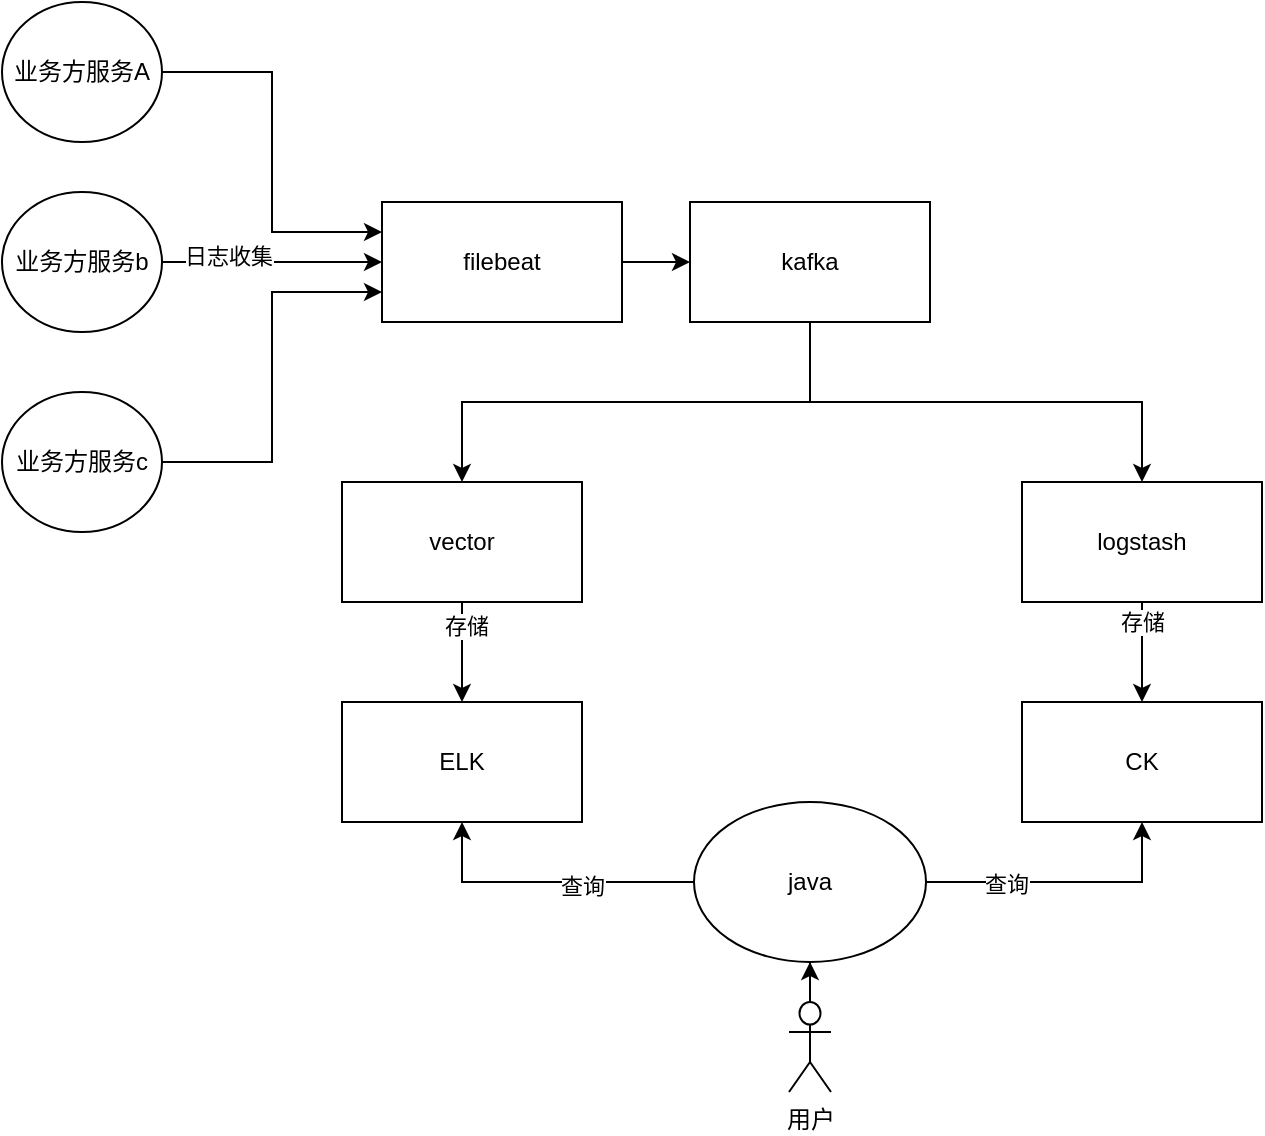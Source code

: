 <mxfile version="24.6.5" type="github">
  <diagram name="第 1 页" id="m4-QasUJky8BugKnO2Gy">
    <mxGraphModel dx="1195" dy="620" grid="1" gridSize="10" guides="1" tooltips="1" connect="1" arrows="1" fold="1" page="1" pageScale="1" pageWidth="827" pageHeight="1169" math="0" shadow="0">
      <root>
        <mxCell id="0" />
        <mxCell id="1" parent="0" />
        <mxCell id="eEPBTu-JkPUP3h48Ilce-1" value="业务方服务A" style="ellipse;whiteSpace=wrap;html=1;" vertex="1" parent="1">
          <mxGeometry x="10" y="40" width="80" height="70" as="geometry" />
        </mxCell>
        <mxCell id="eEPBTu-JkPUP3h48Ilce-6" style="edgeStyle=orthogonalEdgeStyle;rounded=0;orthogonalLoop=1;jettySize=auto;html=1;exitX=1;exitY=0.5;exitDx=0;exitDy=0;entryX=0;entryY=0.5;entryDx=0;entryDy=0;" edge="1" parent="1" source="eEPBTu-JkPUP3h48Ilce-2" target="eEPBTu-JkPUP3h48Ilce-4">
          <mxGeometry relative="1" as="geometry">
            <mxPoint x="130" y="175" as="targetPoint" />
          </mxGeometry>
        </mxCell>
        <mxCell id="eEPBTu-JkPUP3h48Ilce-8" value="日志收集" style="edgeLabel;html=1;align=center;verticalAlign=middle;resizable=0;points=[];" vertex="1" connectable="0" parent="eEPBTu-JkPUP3h48Ilce-6">
          <mxGeometry x="-0.413" y="3" relative="1" as="geometry">
            <mxPoint as="offset" />
          </mxGeometry>
        </mxCell>
        <mxCell id="eEPBTu-JkPUP3h48Ilce-2" value="业务方服务b" style="ellipse;whiteSpace=wrap;html=1;" vertex="1" parent="1">
          <mxGeometry x="10" y="135" width="80" height="70" as="geometry" />
        </mxCell>
        <mxCell id="eEPBTu-JkPUP3h48Ilce-7" style="edgeStyle=orthogonalEdgeStyle;rounded=0;orthogonalLoop=1;jettySize=auto;html=1;exitX=1;exitY=0.5;exitDx=0;exitDy=0;entryX=0;entryY=0.75;entryDx=0;entryDy=0;" edge="1" parent="1" source="eEPBTu-JkPUP3h48Ilce-3" target="eEPBTu-JkPUP3h48Ilce-4">
          <mxGeometry relative="1" as="geometry" />
        </mxCell>
        <mxCell id="eEPBTu-JkPUP3h48Ilce-3" value="业务方服务c" style="ellipse;whiteSpace=wrap;html=1;" vertex="1" parent="1">
          <mxGeometry x="10" y="235" width="80" height="70" as="geometry" />
        </mxCell>
        <mxCell id="eEPBTu-JkPUP3h48Ilce-11" style="edgeStyle=orthogonalEdgeStyle;rounded=0;orthogonalLoop=1;jettySize=auto;html=1;exitX=1;exitY=0.5;exitDx=0;exitDy=0;entryX=0;entryY=0.5;entryDx=0;entryDy=0;" edge="1" parent="1" source="eEPBTu-JkPUP3h48Ilce-4" target="eEPBTu-JkPUP3h48Ilce-10">
          <mxGeometry relative="1" as="geometry" />
        </mxCell>
        <mxCell id="eEPBTu-JkPUP3h48Ilce-4" value="filebeat" style="rounded=0;whiteSpace=wrap;html=1;" vertex="1" parent="1">
          <mxGeometry x="200" y="140" width="120" height="60" as="geometry" />
        </mxCell>
        <mxCell id="eEPBTu-JkPUP3h48Ilce-5" style="edgeStyle=orthogonalEdgeStyle;rounded=0;orthogonalLoop=1;jettySize=auto;html=1;exitX=1;exitY=0.5;exitDx=0;exitDy=0;entryX=0;entryY=0.25;entryDx=0;entryDy=0;" edge="1" parent="1" source="eEPBTu-JkPUP3h48Ilce-1" target="eEPBTu-JkPUP3h48Ilce-4">
          <mxGeometry relative="1" as="geometry">
            <mxPoint x="110" y="150" as="targetPoint" />
          </mxGeometry>
        </mxCell>
        <mxCell id="eEPBTu-JkPUP3h48Ilce-13" style="edgeStyle=orthogonalEdgeStyle;rounded=0;orthogonalLoop=1;jettySize=auto;html=1;exitX=0.5;exitY=1;exitDx=0;exitDy=0;" edge="1" parent="1" source="eEPBTu-JkPUP3h48Ilce-10" target="eEPBTu-JkPUP3h48Ilce-12">
          <mxGeometry relative="1" as="geometry" />
        </mxCell>
        <mxCell id="eEPBTu-JkPUP3h48Ilce-15" style="edgeStyle=orthogonalEdgeStyle;rounded=0;orthogonalLoop=1;jettySize=auto;html=1;exitX=0.5;exitY=1;exitDx=0;exitDy=0;entryX=0.5;entryY=0;entryDx=0;entryDy=0;" edge="1" parent="1" source="eEPBTu-JkPUP3h48Ilce-10" target="eEPBTu-JkPUP3h48Ilce-14">
          <mxGeometry relative="1" as="geometry" />
        </mxCell>
        <mxCell id="eEPBTu-JkPUP3h48Ilce-10" value="kafka" style="rounded=0;whiteSpace=wrap;html=1;" vertex="1" parent="1">
          <mxGeometry x="354" y="140" width="120" height="60" as="geometry" />
        </mxCell>
        <mxCell id="eEPBTu-JkPUP3h48Ilce-18" style="edgeStyle=orthogonalEdgeStyle;rounded=0;orthogonalLoop=1;jettySize=auto;html=1;exitX=0.5;exitY=1;exitDx=0;exitDy=0;entryX=0.5;entryY=0;entryDx=0;entryDy=0;" edge="1" parent="1" source="eEPBTu-JkPUP3h48Ilce-12" target="eEPBTu-JkPUP3h48Ilce-17">
          <mxGeometry relative="1" as="geometry" />
        </mxCell>
        <mxCell id="eEPBTu-JkPUP3h48Ilce-23" value="存储" style="edgeLabel;html=1;align=center;verticalAlign=middle;resizable=0;points=[];" vertex="1" connectable="0" parent="eEPBTu-JkPUP3h48Ilce-18">
          <mxGeometry x="-0.52" y="2" relative="1" as="geometry">
            <mxPoint as="offset" />
          </mxGeometry>
        </mxCell>
        <mxCell id="eEPBTu-JkPUP3h48Ilce-12" value="vector" style="rounded=0;whiteSpace=wrap;html=1;" vertex="1" parent="1">
          <mxGeometry x="180" y="280" width="120" height="60" as="geometry" />
        </mxCell>
        <mxCell id="eEPBTu-JkPUP3h48Ilce-20" style="edgeStyle=orthogonalEdgeStyle;rounded=0;orthogonalLoop=1;jettySize=auto;html=1;exitX=0.5;exitY=1;exitDx=0;exitDy=0;" edge="1" parent="1" source="eEPBTu-JkPUP3h48Ilce-14" target="eEPBTu-JkPUP3h48Ilce-19">
          <mxGeometry relative="1" as="geometry" />
        </mxCell>
        <mxCell id="eEPBTu-JkPUP3h48Ilce-24" value="存储" style="edgeLabel;html=1;align=center;verticalAlign=middle;resizable=0;points=[];" vertex="1" connectable="0" parent="eEPBTu-JkPUP3h48Ilce-20">
          <mxGeometry x="-0.72" y="5" relative="1" as="geometry">
            <mxPoint x="-5" y="3" as="offset" />
          </mxGeometry>
        </mxCell>
        <mxCell id="eEPBTu-JkPUP3h48Ilce-14" value="logstash" style="rounded=0;whiteSpace=wrap;html=1;" vertex="1" parent="1">
          <mxGeometry x="520" y="280" width="120" height="60" as="geometry" />
        </mxCell>
        <mxCell id="eEPBTu-JkPUP3h48Ilce-17" value="ELK" style="rounded=0;whiteSpace=wrap;html=1;" vertex="1" parent="1">
          <mxGeometry x="180" y="390" width="120" height="60" as="geometry" />
        </mxCell>
        <mxCell id="eEPBTu-JkPUP3h48Ilce-19" value="CK" style="rounded=0;whiteSpace=wrap;html=1;" vertex="1" parent="1">
          <mxGeometry x="520" y="390" width="120" height="60" as="geometry" />
        </mxCell>
        <mxCell id="eEPBTu-JkPUP3h48Ilce-22" style="edgeStyle=orthogonalEdgeStyle;rounded=0;orthogonalLoop=1;jettySize=auto;html=1;exitX=0;exitY=0.5;exitDx=0;exitDy=0;entryX=0.5;entryY=1;entryDx=0;entryDy=0;" edge="1" parent="1" source="eEPBTu-JkPUP3h48Ilce-21" target="eEPBTu-JkPUP3h48Ilce-17">
          <mxGeometry relative="1" as="geometry" />
        </mxCell>
        <mxCell id="eEPBTu-JkPUP3h48Ilce-25" value="查询" style="edgeLabel;html=1;align=center;verticalAlign=middle;resizable=0;points=[];" vertex="1" connectable="0" parent="eEPBTu-JkPUP3h48Ilce-22">
          <mxGeometry x="-0.235" y="2" relative="1" as="geometry">
            <mxPoint as="offset" />
          </mxGeometry>
        </mxCell>
        <mxCell id="eEPBTu-JkPUP3h48Ilce-26" style="edgeStyle=orthogonalEdgeStyle;rounded=0;orthogonalLoop=1;jettySize=auto;html=1;entryX=0.5;entryY=1;entryDx=0;entryDy=0;" edge="1" parent="1" source="eEPBTu-JkPUP3h48Ilce-21" target="eEPBTu-JkPUP3h48Ilce-19">
          <mxGeometry relative="1" as="geometry" />
        </mxCell>
        <mxCell id="eEPBTu-JkPUP3h48Ilce-27" value="查询" style="edgeLabel;html=1;align=center;verticalAlign=middle;resizable=0;points=[];" vertex="1" connectable="0" parent="eEPBTu-JkPUP3h48Ilce-26">
          <mxGeometry x="-0.422" y="-1" relative="1" as="geometry">
            <mxPoint as="offset" />
          </mxGeometry>
        </mxCell>
        <mxCell id="eEPBTu-JkPUP3h48Ilce-21" value="java" style="ellipse;whiteSpace=wrap;html=1;" vertex="1" parent="1">
          <mxGeometry x="356" y="440" width="116" height="80" as="geometry" />
        </mxCell>
        <mxCell id="eEPBTu-JkPUP3h48Ilce-29" style="edgeStyle=orthogonalEdgeStyle;rounded=0;orthogonalLoop=1;jettySize=auto;html=1;exitX=0.5;exitY=0;exitDx=0;exitDy=0;exitPerimeter=0;" edge="1" parent="1" source="eEPBTu-JkPUP3h48Ilce-28" target="eEPBTu-JkPUP3h48Ilce-21">
          <mxGeometry relative="1" as="geometry" />
        </mxCell>
        <mxCell id="eEPBTu-JkPUP3h48Ilce-28" value="用户" style="shape=umlActor;verticalLabelPosition=bottom;verticalAlign=top;html=1;outlineConnect=0;" vertex="1" parent="1">
          <mxGeometry x="403.5" y="540" width="21" height="45" as="geometry" />
        </mxCell>
      </root>
    </mxGraphModel>
  </diagram>
</mxfile>
